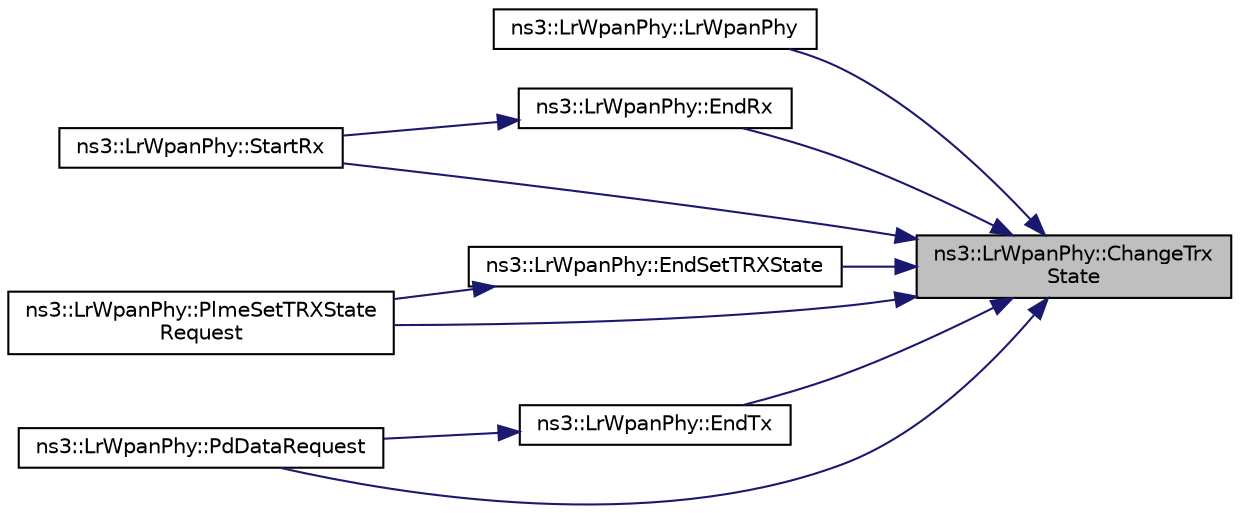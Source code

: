 digraph "ns3::LrWpanPhy::ChangeTrxState"
{
 // LATEX_PDF_SIZE
  edge [fontname="Helvetica",fontsize="10",labelfontname="Helvetica",labelfontsize="10"];
  node [fontname="Helvetica",fontsize="10",shape=record];
  rankdir="RL";
  Node1 [label="ns3::LrWpanPhy::ChangeTrx\lState",height=0.2,width=0.4,color="black", fillcolor="grey75", style="filled", fontcolor="black",tooltip="Change the PHY state to the given new state, firing the state change trace."];
  Node1 -> Node2 [dir="back",color="midnightblue",fontsize="10",style="solid",fontname="Helvetica"];
  Node2 [label="ns3::LrWpanPhy::LrWpanPhy",height=0.2,width=0.4,color="black", fillcolor="white", style="filled",URL="$classns3_1_1_lr_wpan_phy.html#a93412f30a30d144978857a5205c55b7b",tooltip="Default constructor."];
  Node1 -> Node3 [dir="back",color="midnightblue",fontsize="10",style="solid",fontname="Helvetica"];
  Node3 [label="ns3::LrWpanPhy::EndRx",height=0.2,width=0.4,color="black", fillcolor="white", style="filled",URL="$classns3_1_1_lr_wpan_phy.html#a3a6d92e9b81bb3209b990e6ab12f37b3",tooltip="Finish the reception of a frame."];
  Node3 -> Node4 [dir="back",color="midnightblue",fontsize="10",style="solid",fontname="Helvetica"];
  Node4 [label="ns3::LrWpanPhy::StartRx",height=0.2,width=0.4,color="black", fillcolor="white", style="filled",URL="$classns3_1_1_lr_wpan_phy.html#a0009842c2fb1be73d1ad437ca0e28b73",tooltip="Notify the SpectrumPhy instance of an incoming waveform."];
  Node1 -> Node5 [dir="back",color="midnightblue",fontsize="10",style="solid",fontname="Helvetica"];
  Node5 [label="ns3::LrWpanPhy::EndSetTRXState",height=0.2,width=0.4,color="black", fillcolor="white", style="filled",URL="$classns3_1_1_lr_wpan_phy.html#ab240816e20a6d8c7916b5670ad65c492",tooltip="Called after applying a deferred transceiver state switch."];
  Node5 -> Node6 [dir="back",color="midnightblue",fontsize="10",style="solid",fontname="Helvetica"];
  Node6 [label="ns3::LrWpanPhy::PlmeSetTRXState\lRequest",height=0.2,width=0.4,color="black", fillcolor="white", style="filled",URL="$classns3_1_1_lr_wpan_phy.html#a250bd133e6781745e652c8f3a3c7badc",tooltip="IEEE 802.15.4-2006 section 6.2.2.7 PLME-SET-TRX-STATE.request Set PHY state."];
  Node1 -> Node7 [dir="back",color="midnightblue",fontsize="10",style="solid",fontname="Helvetica"];
  Node7 [label="ns3::LrWpanPhy::EndTx",height=0.2,width=0.4,color="black", fillcolor="white", style="filled",URL="$classns3_1_1_lr_wpan_phy.html#afbb3b6c22ee0925f9019b703c02d3ed3",tooltip="Finish the transmission of a frame."];
  Node7 -> Node8 [dir="back",color="midnightblue",fontsize="10",style="solid",fontname="Helvetica"];
  Node8 [label="ns3::LrWpanPhy::PdDataRequest",height=0.2,width=0.4,color="black", fillcolor="white", style="filled",URL="$classns3_1_1_lr_wpan_phy.html#a44d119b7c56658e97c99d9524e42f48f",tooltip="IEEE 802.15.4-2006 section 6.2.1.1 PD-DATA.request Request to transfer MPDU from MAC (transmitting)"];
  Node1 -> Node8 [dir="back",color="midnightblue",fontsize="10",style="solid",fontname="Helvetica"];
  Node1 -> Node6 [dir="back",color="midnightblue",fontsize="10",style="solid",fontname="Helvetica"];
  Node1 -> Node4 [dir="back",color="midnightblue",fontsize="10",style="solid",fontname="Helvetica"];
}

